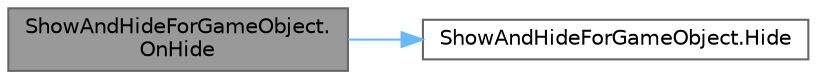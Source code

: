 digraph "ShowAndHideForGameObject.OnHide"
{
 // LATEX_PDF_SIZE
  bgcolor="transparent";
  edge [fontname=Helvetica,fontsize=10,labelfontname=Helvetica,labelfontsize=10];
  node [fontname=Helvetica,fontsize=10,shape=box,height=0.2,width=0.4];
  rankdir="LR";
  Node1 [id="Node000001",label="ShowAndHideForGameObject.\lOnHide",height=0.2,width=0.4,color="gray40", fillcolor="grey60", style="filled", fontcolor="black",tooltip=" "];
  Node1 -> Node2 [id="edge1_Node000001_Node000002",color="steelblue1",style="solid",tooltip=" "];
  Node2 [id="Node000002",label="ShowAndHideForGameObject.Hide",height=0.2,width=0.4,color="grey40", fillcolor="white", style="filled",URL="$class_show_and_hide_for_game_object.html#a02ed0f7f6f0ab921737f782e29224dc8",tooltip=" "];
}
